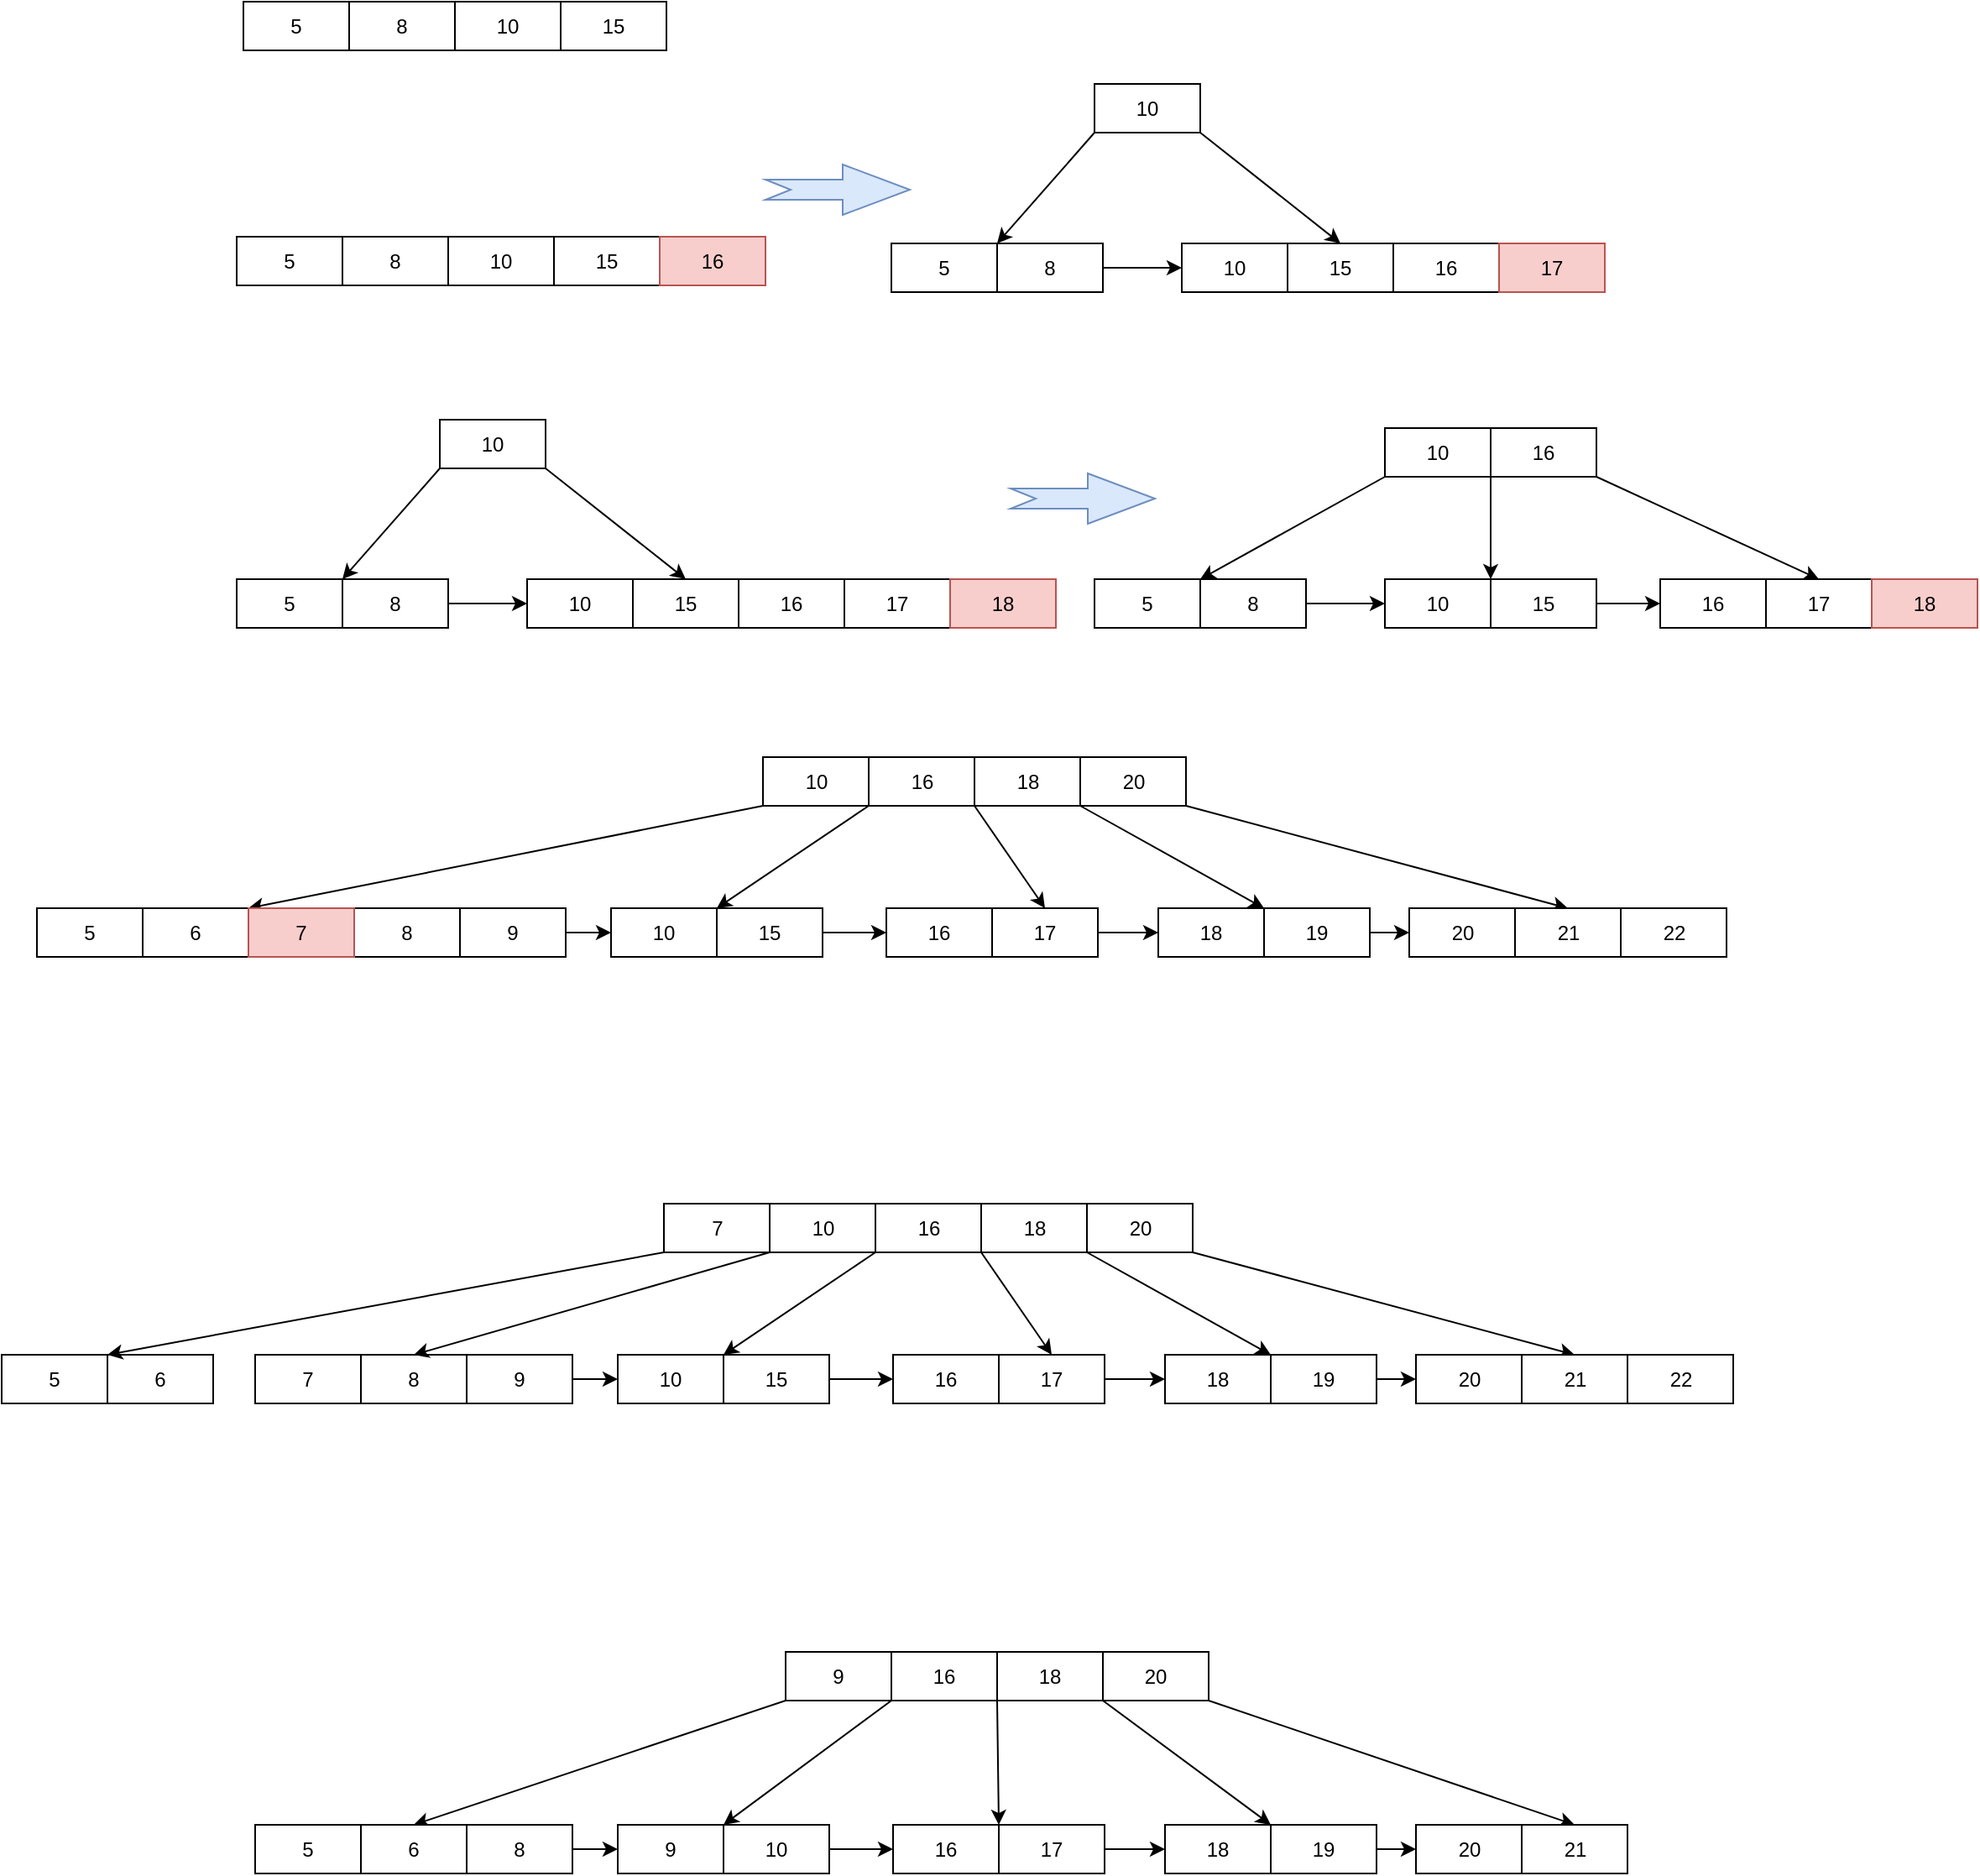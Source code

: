 <mxfile version="14.6.11" type="github">
  <diagram id="W44XO39bZFCJ-9GYB4Tx" name="Page-1">
    <mxGraphModel dx="1250" dy="582" grid="0" gridSize="10" guides="1" tooltips="1" connect="1" arrows="1" fold="1" page="1" pageScale="1" pageWidth="3300" pageHeight="4681" math="0" shadow="0">
      <root>
        <mxCell id="0" />
        <mxCell id="1" parent="0" />
        <mxCell id="6CQk6mnDEUpKW-EuEVKs-1" value="5" style="rounded=0;whiteSpace=wrap;html=1;" vertex="1" parent="1">
          <mxGeometry x="169" y="107" width="63" height="29" as="geometry" />
        </mxCell>
        <mxCell id="6CQk6mnDEUpKW-EuEVKs-2" value="8" style="rounded=0;whiteSpace=wrap;html=1;" vertex="1" parent="1">
          <mxGeometry x="232" y="107" width="63" height="29" as="geometry" />
        </mxCell>
        <mxCell id="6CQk6mnDEUpKW-EuEVKs-3" value="10" style="rounded=0;whiteSpace=wrap;html=1;" vertex="1" parent="1">
          <mxGeometry x="295" y="107" width="63" height="29" as="geometry" />
        </mxCell>
        <mxCell id="6CQk6mnDEUpKW-EuEVKs-4" value="15" style="rounded=0;whiteSpace=wrap;html=1;" vertex="1" parent="1">
          <mxGeometry x="358" y="107" width="63" height="29" as="geometry" />
        </mxCell>
        <mxCell id="6CQk6mnDEUpKW-EuEVKs-5" value="5" style="rounded=0;whiteSpace=wrap;html=1;" vertex="1" parent="1">
          <mxGeometry x="165" y="247" width="63" height="29" as="geometry" />
        </mxCell>
        <mxCell id="6CQk6mnDEUpKW-EuEVKs-6" value="8" style="rounded=0;whiteSpace=wrap;html=1;" vertex="1" parent="1">
          <mxGeometry x="228" y="247" width="63" height="29" as="geometry" />
        </mxCell>
        <mxCell id="6CQk6mnDEUpKW-EuEVKs-7" value="10" style="rounded=0;whiteSpace=wrap;html=1;" vertex="1" parent="1">
          <mxGeometry x="291" y="247" width="63" height="29" as="geometry" />
        </mxCell>
        <mxCell id="6CQk6mnDEUpKW-EuEVKs-8" value="15" style="rounded=0;whiteSpace=wrap;html=1;" vertex="1" parent="1">
          <mxGeometry x="354" y="247" width="63" height="29" as="geometry" />
        </mxCell>
        <mxCell id="6CQk6mnDEUpKW-EuEVKs-9" value="16" style="rounded=0;whiteSpace=wrap;html=1;fillColor=#f8cecc;strokeColor=#b85450;" vertex="1" parent="1">
          <mxGeometry x="417" y="247" width="63" height="29" as="geometry" />
        </mxCell>
        <mxCell id="6CQk6mnDEUpKW-EuEVKs-10" value="5" style="rounded=0;whiteSpace=wrap;html=1;" vertex="1" parent="1">
          <mxGeometry x="555" y="251" width="63" height="29" as="geometry" />
        </mxCell>
        <mxCell id="6CQk6mnDEUpKW-EuEVKs-21" style="edgeStyle=none;rounded=0;orthogonalLoop=1;jettySize=auto;html=1;exitX=1;exitY=0.5;exitDx=0;exitDy=0;" edge="1" parent="1" source="6CQk6mnDEUpKW-EuEVKs-11" target="6CQk6mnDEUpKW-EuEVKs-12">
          <mxGeometry relative="1" as="geometry" />
        </mxCell>
        <mxCell id="6CQk6mnDEUpKW-EuEVKs-11" value="8" style="rounded=0;whiteSpace=wrap;html=1;" vertex="1" parent="1">
          <mxGeometry x="618" y="251" width="63" height="29" as="geometry" />
        </mxCell>
        <mxCell id="6CQk6mnDEUpKW-EuEVKs-12" value="10" style="rounded=0;whiteSpace=wrap;html=1;" vertex="1" parent="1">
          <mxGeometry x="728" y="251" width="63" height="29" as="geometry" />
        </mxCell>
        <mxCell id="6CQk6mnDEUpKW-EuEVKs-13" value="15" style="rounded=0;whiteSpace=wrap;html=1;" vertex="1" parent="1">
          <mxGeometry x="791" y="251" width="63" height="29" as="geometry" />
        </mxCell>
        <mxCell id="6CQk6mnDEUpKW-EuEVKs-14" value="16" style="rounded=0;whiteSpace=wrap;html=1;" vertex="1" parent="1">
          <mxGeometry x="854" y="251" width="63" height="29" as="geometry" />
        </mxCell>
        <mxCell id="6CQk6mnDEUpKW-EuEVKs-19" style="edgeStyle=none;rounded=0;orthogonalLoop=1;jettySize=auto;html=1;exitX=0;exitY=1;exitDx=0;exitDy=0;entryX=0;entryY=0;entryDx=0;entryDy=0;" edge="1" parent="1" source="6CQk6mnDEUpKW-EuEVKs-18" target="6CQk6mnDEUpKW-EuEVKs-11">
          <mxGeometry relative="1" as="geometry" />
        </mxCell>
        <mxCell id="6CQk6mnDEUpKW-EuEVKs-20" style="edgeStyle=none;rounded=0;orthogonalLoop=1;jettySize=auto;html=1;exitX=1;exitY=1;exitDx=0;exitDy=0;entryX=0.5;entryY=0;entryDx=0;entryDy=0;" edge="1" parent="1" source="6CQk6mnDEUpKW-EuEVKs-18" target="6CQk6mnDEUpKW-EuEVKs-13">
          <mxGeometry relative="1" as="geometry" />
        </mxCell>
        <mxCell id="6CQk6mnDEUpKW-EuEVKs-18" value="10" style="rounded=0;whiteSpace=wrap;html=1;" vertex="1" parent="1">
          <mxGeometry x="676" y="156" width="63" height="29" as="geometry" />
        </mxCell>
        <mxCell id="6CQk6mnDEUpKW-EuEVKs-22" value="" style="html=1;shadow=0;dashed=0;align=center;verticalAlign=middle;shape=mxgraph.arrows2.arrow;dy=0.6;dx=40;notch=15;fillColor=#dae8fc;strokeColor=#6c8ebf;" vertex="1" parent="1">
          <mxGeometry x="480" y="204" width="86" height="30" as="geometry" />
        </mxCell>
        <mxCell id="6CQk6mnDEUpKW-EuEVKs-23" value="17" style="rounded=0;whiteSpace=wrap;html=1;fillColor=#f8cecc;strokeColor=#b85450;" vertex="1" parent="1">
          <mxGeometry x="917" y="251" width="63" height="29" as="geometry" />
        </mxCell>
        <mxCell id="6CQk6mnDEUpKW-EuEVKs-24" value="5" style="rounded=0;whiteSpace=wrap;html=1;" vertex="1" parent="1">
          <mxGeometry x="165" y="451" width="63" height="29" as="geometry" />
        </mxCell>
        <mxCell id="6CQk6mnDEUpKW-EuEVKs-25" style="edgeStyle=none;rounded=0;orthogonalLoop=1;jettySize=auto;html=1;exitX=1;exitY=0.5;exitDx=0;exitDy=0;" edge="1" parent="1" source="6CQk6mnDEUpKW-EuEVKs-26" target="6CQk6mnDEUpKW-EuEVKs-27">
          <mxGeometry relative="1" as="geometry" />
        </mxCell>
        <mxCell id="6CQk6mnDEUpKW-EuEVKs-26" value="8" style="rounded=0;whiteSpace=wrap;html=1;" vertex="1" parent="1">
          <mxGeometry x="228" y="451" width="63" height="29" as="geometry" />
        </mxCell>
        <mxCell id="6CQk6mnDEUpKW-EuEVKs-27" value="10" style="rounded=0;whiteSpace=wrap;html=1;" vertex="1" parent="1">
          <mxGeometry x="338" y="451" width="63" height="29" as="geometry" />
        </mxCell>
        <mxCell id="6CQk6mnDEUpKW-EuEVKs-28" value="15" style="rounded=0;whiteSpace=wrap;html=1;" vertex="1" parent="1">
          <mxGeometry x="401" y="451" width="63" height="29" as="geometry" />
        </mxCell>
        <mxCell id="6CQk6mnDEUpKW-EuEVKs-29" value="16" style="rounded=0;whiteSpace=wrap;html=1;" vertex="1" parent="1">
          <mxGeometry x="464" y="451" width="63" height="29" as="geometry" />
        </mxCell>
        <mxCell id="6CQk6mnDEUpKW-EuEVKs-30" style="edgeStyle=none;rounded=0;orthogonalLoop=1;jettySize=auto;html=1;exitX=0;exitY=1;exitDx=0;exitDy=0;entryX=0;entryY=0;entryDx=0;entryDy=0;" edge="1" parent="1" source="6CQk6mnDEUpKW-EuEVKs-32" target="6CQk6mnDEUpKW-EuEVKs-26">
          <mxGeometry relative="1" as="geometry" />
        </mxCell>
        <mxCell id="6CQk6mnDEUpKW-EuEVKs-31" style="edgeStyle=none;rounded=0;orthogonalLoop=1;jettySize=auto;html=1;exitX=1;exitY=1;exitDx=0;exitDy=0;entryX=0.5;entryY=0;entryDx=0;entryDy=0;" edge="1" parent="1" source="6CQk6mnDEUpKW-EuEVKs-32" target="6CQk6mnDEUpKW-EuEVKs-28">
          <mxGeometry relative="1" as="geometry" />
        </mxCell>
        <mxCell id="6CQk6mnDEUpKW-EuEVKs-32" value="10" style="rounded=0;whiteSpace=wrap;html=1;" vertex="1" parent="1">
          <mxGeometry x="286" y="356" width="63" height="29" as="geometry" />
        </mxCell>
        <mxCell id="6CQk6mnDEUpKW-EuEVKs-33" value="17" style="rounded=0;whiteSpace=wrap;html=1;" vertex="1" parent="1">
          <mxGeometry x="527" y="451" width="63" height="29" as="geometry" />
        </mxCell>
        <mxCell id="6CQk6mnDEUpKW-EuEVKs-34" value="18" style="rounded=0;whiteSpace=wrap;html=1;fillColor=#f8cecc;strokeColor=#b85450;" vertex="1" parent="1">
          <mxGeometry x="590" y="451" width="63" height="29" as="geometry" />
        </mxCell>
        <mxCell id="6CQk6mnDEUpKW-EuEVKs-35" value="5" style="rounded=0;whiteSpace=wrap;html=1;" vertex="1" parent="1">
          <mxGeometry x="676" y="451" width="63" height="29" as="geometry" />
        </mxCell>
        <mxCell id="6CQk6mnDEUpKW-EuEVKs-36" style="edgeStyle=none;rounded=0;orthogonalLoop=1;jettySize=auto;html=1;exitX=1;exitY=0.5;exitDx=0;exitDy=0;" edge="1" parent="1" source="6CQk6mnDEUpKW-EuEVKs-37" target="6CQk6mnDEUpKW-EuEVKs-38">
          <mxGeometry relative="1" as="geometry" />
        </mxCell>
        <mxCell id="6CQk6mnDEUpKW-EuEVKs-37" value="8" style="rounded=0;whiteSpace=wrap;html=1;" vertex="1" parent="1">
          <mxGeometry x="739" y="451" width="63" height="29" as="geometry" />
        </mxCell>
        <mxCell id="6CQk6mnDEUpKW-EuEVKs-38" value="10" style="rounded=0;whiteSpace=wrap;html=1;" vertex="1" parent="1">
          <mxGeometry x="849" y="451" width="63" height="29" as="geometry" />
        </mxCell>
        <mxCell id="6CQk6mnDEUpKW-EuEVKs-59" style="edgeStyle=none;rounded=0;orthogonalLoop=1;jettySize=auto;html=1;exitX=1;exitY=0.5;exitDx=0;exitDy=0;entryX=0;entryY=0.5;entryDx=0;entryDy=0;" edge="1" parent="1" source="6CQk6mnDEUpKW-EuEVKs-39" target="6CQk6mnDEUpKW-EuEVKs-40">
          <mxGeometry relative="1" as="geometry" />
        </mxCell>
        <mxCell id="6CQk6mnDEUpKW-EuEVKs-39" value="15" style="rounded=0;whiteSpace=wrap;html=1;" vertex="1" parent="1">
          <mxGeometry x="912" y="451" width="63" height="29" as="geometry" />
        </mxCell>
        <mxCell id="6CQk6mnDEUpKW-EuEVKs-40" value="16" style="rounded=0;whiteSpace=wrap;html=1;" vertex="1" parent="1">
          <mxGeometry x="1013" y="451" width="63" height="29" as="geometry" />
        </mxCell>
        <mxCell id="6CQk6mnDEUpKW-EuEVKs-41" style="edgeStyle=none;rounded=0;orthogonalLoop=1;jettySize=auto;html=1;exitX=0;exitY=1;exitDx=0;exitDy=0;entryX=0;entryY=0;entryDx=0;entryDy=0;" edge="1" parent="1" source="6CQk6mnDEUpKW-EuEVKs-43" target="6CQk6mnDEUpKW-EuEVKs-37">
          <mxGeometry relative="1" as="geometry" />
        </mxCell>
        <mxCell id="6CQk6mnDEUpKW-EuEVKs-42" style="edgeStyle=none;rounded=0;orthogonalLoop=1;jettySize=auto;html=1;exitX=1;exitY=1;exitDx=0;exitDy=0;entryX=0;entryY=0;entryDx=0;entryDy=0;" edge="1" parent="1" source="6CQk6mnDEUpKW-EuEVKs-43" target="6CQk6mnDEUpKW-EuEVKs-39">
          <mxGeometry relative="1" as="geometry" />
        </mxCell>
        <mxCell id="6CQk6mnDEUpKW-EuEVKs-43" value="10" style="rounded=0;whiteSpace=wrap;html=1;" vertex="1" parent="1">
          <mxGeometry x="849" y="361" width="63" height="29" as="geometry" />
        </mxCell>
        <mxCell id="6CQk6mnDEUpKW-EuEVKs-44" value="17" style="rounded=0;whiteSpace=wrap;html=1;" vertex="1" parent="1">
          <mxGeometry x="1076" y="451" width="63" height="29" as="geometry" />
        </mxCell>
        <mxCell id="6CQk6mnDEUpKW-EuEVKs-45" value="18" style="rounded=0;whiteSpace=wrap;html=1;fillColor=#f8cecc;strokeColor=#b85450;" vertex="1" parent="1">
          <mxGeometry x="1139" y="451" width="63" height="29" as="geometry" />
        </mxCell>
        <mxCell id="6CQk6mnDEUpKW-EuEVKs-58" style="edgeStyle=none;rounded=0;orthogonalLoop=1;jettySize=auto;html=1;exitX=1;exitY=1;exitDx=0;exitDy=0;entryX=0.5;entryY=0;entryDx=0;entryDy=0;" edge="1" parent="1" source="6CQk6mnDEUpKW-EuEVKs-57" target="6CQk6mnDEUpKW-EuEVKs-44">
          <mxGeometry relative="1" as="geometry" />
        </mxCell>
        <mxCell id="6CQk6mnDEUpKW-EuEVKs-57" value="16" style="rounded=0;whiteSpace=wrap;html=1;" vertex="1" parent="1">
          <mxGeometry x="912" y="361" width="63" height="29" as="geometry" />
        </mxCell>
        <mxCell id="6CQk6mnDEUpKW-EuEVKs-60" value="" style="html=1;shadow=0;dashed=0;align=center;verticalAlign=middle;shape=mxgraph.arrows2.arrow;dy=0.6;dx=40;notch=15;fillColor=#dae8fc;strokeColor=#6c8ebf;" vertex="1" parent="1">
          <mxGeometry x="626" y="388" width="86" height="30" as="geometry" />
        </mxCell>
        <mxCell id="6CQk6mnDEUpKW-EuEVKs-61" value="8" style="rounded=0;whiteSpace=wrap;html=1;" vertex="1" parent="1">
          <mxGeometry x="235" y="647" width="63" height="29" as="geometry" />
        </mxCell>
        <mxCell id="6CQk6mnDEUpKW-EuEVKs-62" style="edgeStyle=none;rounded=0;orthogonalLoop=1;jettySize=auto;html=1;exitX=1;exitY=0.5;exitDx=0;exitDy=0;" edge="1" parent="1" source="6CQk6mnDEUpKW-EuEVKs-63" target="6CQk6mnDEUpKW-EuEVKs-64">
          <mxGeometry relative="1" as="geometry" />
        </mxCell>
        <mxCell id="6CQk6mnDEUpKW-EuEVKs-63" value="9" style="rounded=0;whiteSpace=wrap;html=1;" vertex="1" parent="1">
          <mxGeometry x="298" y="647" width="63" height="29" as="geometry" />
        </mxCell>
        <mxCell id="6CQk6mnDEUpKW-EuEVKs-64" value="10" style="rounded=0;whiteSpace=wrap;html=1;" vertex="1" parent="1">
          <mxGeometry x="388" y="647" width="63" height="29" as="geometry" />
        </mxCell>
        <mxCell id="6CQk6mnDEUpKW-EuEVKs-65" style="edgeStyle=none;rounded=0;orthogonalLoop=1;jettySize=auto;html=1;exitX=1;exitY=0.5;exitDx=0;exitDy=0;entryX=0;entryY=0.5;entryDx=0;entryDy=0;" edge="1" parent="1" source="6CQk6mnDEUpKW-EuEVKs-66" target="6CQk6mnDEUpKW-EuEVKs-67">
          <mxGeometry relative="1" as="geometry" />
        </mxCell>
        <mxCell id="6CQk6mnDEUpKW-EuEVKs-66" value="15" style="rounded=0;whiteSpace=wrap;html=1;" vertex="1" parent="1">
          <mxGeometry x="451" y="647" width="63" height="29" as="geometry" />
        </mxCell>
        <mxCell id="6CQk6mnDEUpKW-EuEVKs-67" value="16" style="rounded=0;whiteSpace=wrap;html=1;" vertex="1" parent="1">
          <mxGeometry x="552" y="647" width="63" height="29" as="geometry" />
        </mxCell>
        <mxCell id="6CQk6mnDEUpKW-EuEVKs-68" style="edgeStyle=none;rounded=0;orthogonalLoop=1;jettySize=auto;html=1;exitX=0;exitY=1;exitDx=0;exitDy=0;entryX=1;entryY=0;entryDx=0;entryDy=0;" edge="1" parent="1" source="6CQk6mnDEUpKW-EuEVKs-70" target="6CQk6mnDEUpKW-EuEVKs-78">
          <mxGeometry relative="1" as="geometry" />
        </mxCell>
        <mxCell id="6CQk6mnDEUpKW-EuEVKs-69" style="edgeStyle=none;rounded=0;orthogonalLoop=1;jettySize=auto;html=1;exitX=1;exitY=1;exitDx=0;exitDy=0;entryX=0;entryY=0;entryDx=0;entryDy=0;" edge="1" parent="1" source="6CQk6mnDEUpKW-EuEVKs-70" target="6CQk6mnDEUpKW-EuEVKs-66">
          <mxGeometry relative="1" as="geometry" />
        </mxCell>
        <mxCell id="6CQk6mnDEUpKW-EuEVKs-70" value="10" style="rounded=0;whiteSpace=wrap;html=1;" vertex="1" parent="1">
          <mxGeometry x="478.5" y="557" width="63" height="29" as="geometry" />
        </mxCell>
        <mxCell id="6CQk6mnDEUpKW-EuEVKs-86" style="edgeStyle=none;rounded=0;orthogonalLoop=1;jettySize=auto;html=1;exitX=1;exitY=0.5;exitDx=0;exitDy=0;entryX=0;entryY=0.5;entryDx=0;entryDy=0;" edge="1" parent="1" source="6CQk6mnDEUpKW-EuEVKs-71" target="6CQk6mnDEUpKW-EuEVKs-72">
          <mxGeometry relative="1" as="geometry" />
        </mxCell>
        <mxCell id="6CQk6mnDEUpKW-EuEVKs-71" value="17" style="rounded=0;whiteSpace=wrap;html=1;" vertex="1" parent="1">
          <mxGeometry x="615" y="647" width="63" height="29" as="geometry" />
        </mxCell>
        <mxCell id="6CQk6mnDEUpKW-EuEVKs-72" value="18" style="rounded=0;whiteSpace=wrap;html=1;" vertex="1" parent="1">
          <mxGeometry x="714" y="647" width="63" height="29" as="geometry" />
        </mxCell>
        <mxCell id="6CQk6mnDEUpKW-EuEVKs-73" style="edgeStyle=none;rounded=0;orthogonalLoop=1;jettySize=auto;html=1;exitX=1;exitY=1;exitDx=0;exitDy=0;entryX=0.5;entryY=0;entryDx=0;entryDy=0;" edge="1" parent="1" source="6CQk6mnDEUpKW-EuEVKs-74" target="6CQk6mnDEUpKW-EuEVKs-71">
          <mxGeometry relative="1" as="geometry" />
        </mxCell>
        <mxCell id="6CQk6mnDEUpKW-EuEVKs-74" value="16" style="rounded=0;whiteSpace=wrap;html=1;" vertex="1" parent="1">
          <mxGeometry x="541.5" y="557" width="63" height="29" as="geometry" />
        </mxCell>
        <mxCell id="6CQk6mnDEUpKW-EuEVKs-83" style="edgeStyle=none;rounded=0;orthogonalLoop=1;jettySize=auto;html=1;exitX=1;exitY=1;exitDx=0;exitDy=0;entryX=0;entryY=0;entryDx=0;entryDy=0;" edge="1" parent="1" source="6CQk6mnDEUpKW-EuEVKs-75" target="6CQk6mnDEUpKW-EuEVKs-79">
          <mxGeometry relative="1" as="geometry" />
        </mxCell>
        <mxCell id="6CQk6mnDEUpKW-EuEVKs-75" value="18" style="rounded=0;whiteSpace=wrap;html=1;" vertex="1" parent="1">
          <mxGeometry x="604.5" y="557" width="63" height="29" as="geometry" />
        </mxCell>
        <mxCell id="6CQk6mnDEUpKW-EuEVKs-84" style="edgeStyle=none;rounded=0;orthogonalLoop=1;jettySize=auto;html=1;exitX=1;exitY=1;exitDx=0;exitDy=0;entryX=0.5;entryY=0;entryDx=0;entryDy=0;" edge="1" parent="1" source="6CQk6mnDEUpKW-EuEVKs-76" target="6CQk6mnDEUpKW-EuEVKs-81">
          <mxGeometry relative="1" as="geometry" />
        </mxCell>
        <mxCell id="6CQk6mnDEUpKW-EuEVKs-76" value="20" style="rounded=0;whiteSpace=wrap;html=1;" vertex="1" parent="1">
          <mxGeometry x="667.5" y="557" width="63" height="29" as="geometry" />
        </mxCell>
        <mxCell id="6CQk6mnDEUpKW-EuEVKs-77" value="5" style="rounded=0;whiteSpace=wrap;html=1;" vertex="1" parent="1">
          <mxGeometry x="46" y="647" width="63" height="29" as="geometry" />
        </mxCell>
        <mxCell id="6CQk6mnDEUpKW-EuEVKs-78" value="6" style="rounded=0;whiteSpace=wrap;html=1;" vertex="1" parent="1">
          <mxGeometry x="109" y="647" width="63" height="29" as="geometry" />
        </mxCell>
        <mxCell id="6CQk6mnDEUpKW-EuEVKs-88" style="edgeStyle=none;rounded=0;orthogonalLoop=1;jettySize=auto;html=1;exitX=1;exitY=0.5;exitDx=0;exitDy=0;entryX=0;entryY=0.5;entryDx=0;entryDy=0;" edge="1" parent="1" source="6CQk6mnDEUpKW-EuEVKs-79" target="6CQk6mnDEUpKW-EuEVKs-80">
          <mxGeometry relative="1" as="geometry" />
        </mxCell>
        <mxCell id="6CQk6mnDEUpKW-EuEVKs-79" value="19" style="rounded=0;whiteSpace=wrap;html=1;" vertex="1" parent="1">
          <mxGeometry x="777" y="647" width="63" height="29" as="geometry" />
        </mxCell>
        <mxCell id="6CQk6mnDEUpKW-EuEVKs-80" value="20" style="rounded=0;whiteSpace=wrap;html=1;" vertex="1" parent="1">
          <mxGeometry x="863.5" y="647" width="63" height="29" as="geometry" />
        </mxCell>
        <mxCell id="6CQk6mnDEUpKW-EuEVKs-81" value="21" style="rounded=0;whiteSpace=wrap;html=1;" vertex="1" parent="1">
          <mxGeometry x="926.5" y="647" width="63" height="29" as="geometry" />
        </mxCell>
        <mxCell id="6CQk6mnDEUpKW-EuEVKs-82" value="22" style="rounded=0;whiteSpace=wrap;html=1;" vertex="1" parent="1">
          <mxGeometry x="989.5" y="647" width="63" height="29" as="geometry" />
        </mxCell>
        <mxCell id="6CQk6mnDEUpKW-EuEVKs-89" value="7" style="rounded=0;whiteSpace=wrap;html=1;fillColor=#f8cecc;strokeColor=#b85450;" vertex="1" parent="1">
          <mxGeometry x="172" y="647" width="63" height="29" as="geometry" />
        </mxCell>
        <mxCell id="6CQk6mnDEUpKW-EuEVKs-90" value="8" style="rounded=0;whiteSpace=wrap;html=1;" vertex="1" parent="1">
          <mxGeometry x="239" y="913" width="63" height="29" as="geometry" />
        </mxCell>
        <mxCell id="6CQk6mnDEUpKW-EuEVKs-91" style="edgeStyle=none;rounded=0;orthogonalLoop=1;jettySize=auto;html=1;exitX=1;exitY=0.5;exitDx=0;exitDy=0;" edge="1" parent="1" source="6CQk6mnDEUpKW-EuEVKs-92" target="6CQk6mnDEUpKW-EuEVKs-93">
          <mxGeometry relative="1" as="geometry" />
        </mxCell>
        <mxCell id="6CQk6mnDEUpKW-EuEVKs-92" value="9" style="rounded=0;whiteSpace=wrap;html=1;" vertex="1" parent="1">
          <mxGeometry x="302" y="913" width="63" height="29" as="geometry" />
        </mxCell>
        <mxCell id="6CQk6mnDEUpKW-EuEVKs-93" value="10" style="rounded=0;whiteSpace=wrap;html=1;" vertex="1" parent="1">
          <mxGeometry x="392" y="913" width="63" height="29" as="geometry" />
        </mxCell>
        <mxCell id="6CQk6mnDEUpKW-EuEVKs-94" style="edgeStyle=none;rounded=0;orthogonalLoop=1;jettySize=auto;html=1;exitX=1;exitY=0.5;exitDx=0;exitDy=0;entryX=0;entryY=0.5;entryDx=0;entryDy=0;" edge="1" parent="1" source="6CQk6mnDEUpKW-EuEVKs-95" target="6CQk6mnDEUpKW-EuEVKs-96">
          <mxGeometry relative="1" as="geometry" />
        </mxCell>
        <mxCell id="6CQk6mnDEUpKW-EuEVKs-95" value="15" style="rounded=0;whiteSpace=wrap;html=1;" vertex="1" parent="1">
          <mxGeometry x="455" y="913" width="63" height="29" as="geometry" />
        </mxCell>
        <mxCell id="6CQk6mnDEUpKW-EuEVKs-96" value="16" style="rounded=0;whiteSpace=wrap;html=1;" vertex="1" parent="1">
          <mxGeometry x="556" y="913" width="63" height="29" as="geometry" />
        </mxCell>
        <mxCell id="6CQk6mnDEUpKW-EuEVKs-98" style="edgeStyle=none;rounded=0;orthogonalLoop=1;jettySize=auto;html=1;exitX=1;exitY=1;exitDx=0;exitDy=0;entryX=0;entryY=0;entryDx=0;entryDy=0;" edge="1" parent="1" source="6CQk6mnDEUpKW-EuEVKs-99" target="6CQk6mnDEUpKW-EuEVKs-95">
          <mxGeometry relative="1" as="geometry" />
        </mxCell>
        <mxCell id="6CQk6mnDEUpKW-EuEVKs-99" value="10" style="rounded=0;whiteSpace=wrap;html=1;" vertex="1" parent="1">
          <mxGeometry x="482.5" y="823" width="63" height="29" as="geometry" />
        </mxCell>
        <mxCell id="6CQk6mnDEUpKW-EuEVKs-100" style="edgeStyle=none;rounded=0;orthogonalLoop=1;jettySize=auto;html=1;exitX=1;exitY=0.5;exitDx=0;exitDy=0;entryX=0;entryY=0.5;entryDx=0;entryDy=0;" edge="1" parent="1" source="6CQk6mnDEUpKW-EuEVKs-101" target="6CQk6mnDEUpKW-EuEVKs-102">
          <mxGeometry relative="1" as="geometry" />
        </mxCell>
        <mxCell id="6CQk6mnDEUpKW-EuEVKs-101" value="17" style="rounded=0;whiteSpace=wrap;html=1;" vertex="1" parent="1">
          <mxGeometry x="619" y="913" width="63" height="29" as="geometry" />
        </mxCell>
        <mxCell id="6CQk6mnDEUpKW-EuEVKs-102" value="18" style="rounded=0;whiteSpace=wrap;html=1;" vertex="1" parent="1">
          <mxGeometry x="718" y="913" width="63" height="29" as="geometry" />
        </mxCell>
        <mxCell id="6CQk6mnDEUpKW-EuEVKs-103" style="edgeStyle=none;rounded=0;orthogonalLoop=1;jettySize=auto;html=1;exitX=1;exitY=1;exitDx=0;exitDy=0;entryX=0.5;entryY=0;entryDx=0;entryDy=0;" edge="1" parent="1" source="6CQk6mnDEUpKW-EuEVKs-104" target="6CQk6mnDEUpKW-EuEVKs-101">
          <mxGeometry relative="1" as="geometry" />
        </mxCell>
        <mxCell id="6CQk6mnDEUpKW-EuEVKs-104" value="16" style="rounded=0;whiteSpace=wrap;html=1;" vertex="1" parent="1">
          <mxGeometry x="545.5" y="823" width="63" height="29" as="geometry" />
        </mxCell>
        <mxCell id="6CQk6mnDEUpKW-EuEVKs-105" style="edgeStyle=none;rounded=0;orthogonalLoop=1;jettySize=auto;html=1;exitX=1;exitY=1;exitDx=0;exitDy=0;entryX=0;entryY=0;entryDx=0;entryDy=0;" edge="1" parent="1" source="6CQk6mnDEUpKW-EuEVKs-106" target="6CQk6mnDEUpKW-EuEVKs-112">
          <mxGeometry relative="1" as="geometry" />
        </mxCell>
        <mxCell id="6CQk6mnDEUpKW-EuEVKs-106" value="18" style="rounded=0;whiteSpace=wrap;html=1;" vertex="1" parent="1">
          <mxGeometry x="608.5" y="823" width="63" height="29" as="geometry" />
        </mxCell>
        <mxCell id="6CQk6mnDEUpKW-EuEVKs-107" style="edgeStyle=none;rounded=0;orthogonalLoop=1;jettySize=auto;html=1;exitX=1;exitY=1;exitDx=0;exitDy=0;entryX=0.5;entryY=0;entryDx=0;entryDy=0;" edge="1" parent="1" source="6CQk6mnDEUpKW-EuEVKs-108" target="6CQk6mnDEUpKW-EuEVKs-114">
          <mxGeometry relative="1" as="geometry" />
        </mxCell>
        <mxCell id="6CQk6mnDEUpKW-EuEVKs-108" value="20" style="rounded=0;whiteSpace=wrap;html=1;" vertex="1" parent="1">
          <mxGeometry x="671.5" y="823" width="63" height="29" as="geometry" />
        </mxCell>
        <mxCell id="6CQk6mnDEUpKW-EuEVKs-109" value="5" style="rounded=0;whiteSpace=wrap;html=1;" vertex="1" parent="1">
          <mxGeometry x="25" y="913" width="63" height="29" as="geometry" />
        </mxCell>
        <mxCell id="6CQk6mnDEUpKW-EuEVKs-110" value="6" style="rounded=0;whiteSpace=wrap;html=1;" vertex="1" parent="1">
          <mxGeometry x="88" y="913" width="63" height="29" as="geometry" />
        </mxCell>
        <mxCell id="6CQk6mnDEUpKW-EuEVKs-111" style="edgeStyle=none;rounded=0;orthogonalLoop=1;jettySize=auto;html=1;exitX=1;exitY=0.5;exitDx=0;exitDy=0;entryX=0;entryY=0.5;entryDx=0;entryDy=0;" edge="1" parent="1" source="6CQk6mnDEUpKW-EuEVKs-112" target="6CQk6mnDEUpKW-EuEVKs-113">
          <mxGeometry relative="1" as="geometry" />
        </mxCell>
        <mxCell id="6CQk6mnDEUpKW-EuEVKs-112" value="19" style="rounded=0;whiteSpace=wrap;html=1;" vertex="1" parent="1">
          <mxGeometry x="781" y="913" width="63" height="29" as="geometry" />
        </mxCell>
        <mxCell id="6CQk6mnDEUpKW-EuEVKs-113" value="20" style="rounded=0;whiteSpace=wrap;html=1;" vertex="1" parent="1">
          <mxGeometry x="867.5" y="913" width="63" height="29" as="geometry" />
        </mxCell>
        <mxCell id="6CQk6mnDEUpKW-EuEVKs-114" value="21" style="rounded=0;whiteSpace=wrap;html=1;" vertex="1" parent="1">
          <mxGeometry x="930.5" y="913" width="63" height="29" as="geometry" />
        </mxCell>
        <mxCell id="6CQk6mnDEUpKW-EuEVKs-115" value="22" style="rounded=0;whiteSpace=wrap;html=1;" vertex="1" parent="1">
          <mxGeometry x="993.5" y="913" width="63" height="29" as="geometry" />
        </mxCell>
        <mxCell id="6CQk6mnDEUpKW-EuEVKs-116" value="7" style="rounded=0;whiteSpace=wrap;html=1;" vertex="1" parent="1">
          <mxGeometry x="176" y="913" width="63" height="29" as="geometry" />
        </mxCell>
        <mxCell id="6CQk6mnDEUpKW-EuEVKs-118" style="edgeStyle=none;rounded=0;orthogonalLoop=1;jettySize=auto;html=1;exitX=1;exitY=1;exitDx=0;exitDy=0;entryX=0.5;entryY=0;entryDx=0;entryDy=0;" edge="1" parent="1" source="6CQk6mnDEUpKW-EuEVKs-117" target="6CQk6mnDEUpKW-EuEVKs-90">
          <mxGeometry relative="1" as="geometry" />
        </mxCell>
        <mxCell id="6CQk6mnDEUpKW-EuEVKs-119" style="edgeStyle=none;rounded=0;orthogonalLoop=1;jettySize=auto;html=1;exitX=0;exitY=1;exitDx=0;exitDy=0;entryX=0;entryY=0;entryDx=0;entryDy=0;" edge="1" parent="1" source="6CQk6mnDEUpKW-EuEVKs-117" target="6CQk6mnDEUpKW-EuEVKs-110">
          <mxGeometry relative="1" as="geometry" />
        </mxCell>
        <mxCell id="6CQk6mnDEUpKW-EuEVKs-117" value="7" style="rounded=0;whiteSpace=wrap;html=1;" vertex="1" parent="1">
          <mxGeometry x="419.5" y="823" width="63" height="29" as="geometry" />
        </mxCell>
        <mxCell id="6CQk6mnDEUpKW-EuEVKs-152" style="edgeStyle=none;rounded=0;orthogonalLoop=1;jettySize=auto;html=1;exitX=1;exitY=0.5;exitDx=0;exitDy=0;entryX=0;entryY=0.5;entryDx=0;entryDy=0;" edge="1" parent="1" source="6CQk6mnDEUpKW-EuEVKs-120" target="6CQk6mnDEUpKW-EuEVKs-123">
          <mxGeometry relative="1" as="geometry" />
        </mxCell>
        <mxCell id="6CQk6mnDEUpKW-EuEVKs-120" value="8" style="rounded=0;whiteSpace=wrap;html=1;" vertex="1" parent="1">
          <mxGeometry x="302" y="1193" width="63" height="29" as="geometry" />
        </mxCell>
        <mxCell id="6CQk6mnDEUpKW-EuEVKs-123" value="9" style="rounded=0;whiteSpace=wrap;html=1;" vertex="1" parent="1">
          <mxGeometry x="392" y="1193" width="63" height="29" as="geometry" />
        </mxCell>
        <mxCell id="6CQk6mnDEUpKW-EuEVKs-124" style="edgeStyle=none;rounded=0;orthogonalLoop=1;jettySize=auto;html=1;exitX=1;exitY=0.5;exitDx=0;exitDy=0;entryX=0;entryY=0.5;entryDx=0;entryDy=0;" edge="1" parent="1" source="6CQk6mnDEUpKW-EuEVKs-125" target="6CQk6mnDEUpKW-EuEVKs-126">
          <mxGeometry relative="1" as="geometry" />
        </mxCell>
        <mxCell id="6CQk6mnDEUpKW-EuEVKs-125" value="10" style="rounded=0;whiteSpace=wrap;html=1;" vertex="1" parent="1">
          <mxGeometry x="455" y="1193" width="63" height="29" as="geometry" />
        </mxCell>
        <mxCell id="6CQk6mnDEUpKW-EuEVKs-126" value="16" style="rounded=0;whiteSpace=wrap;html=1;" vertex="1" parent="1">
          <mxGeometry x="556" y="1193" width="63" height="29" as="geometry" />
        </mxCell>
        <mxCell id="6CQk6mnDEUpKW-EuEVKs-127" style="edgeStyle=none;rounded=0;orthogonalLoop=1;jettySize=auto;html=1;exitX=1;exitY=1;exitDx=0;exitDy=0;entryX=0;entryY=0;entryDx=0;entryDy=0;" edge="1" parent="1" source="6CQk6mnDEUpKW-EuEVKs-128" target="6CQk6mnDEUpKW-EuEVKs-125">
          <mxGeometry relative="1" as="geometry" />
        </mxCell>
        <mxCell id="6CQk6mnDEUpKW-EuEVKs-154" style="edgeStyle=none;rounded=0;orthogonalLoop=1;jettySize=auto;html=1;exitX=0;exitY=1;exitDx=0;exitDy=0;entryX=0.5;entryY=0;entryDx=0;entryDy=0;" edge="1" parent="1" source="6CQk6mnDEUpKW-EuEVKs-128" target="6CQk6mnDEUpKW-EuEVKs-139">
          <mxGeometry relative="1" as="geometry" />
        </mxCell>
        <mxCell id="6CQk6mnDEUpKW-EuEVKs-128" value="9" style="rounded=0;whiteSpace=wrap;html=1;" vertex="1" parent="1">
          <mxGeometry x="492" y="1090" width="63" height="29" as="geometry" />
        </mxCell>
        <mxCell id="6CQk6mnDEUpKW-EuEVKs-129" style="edgeStyle=none;rounded=0;orthogonalLoop=1;jettySize=auto;html=1;exitX=1;exitY=0.5;exitDx=0;exitDy=0;entryX=0;entryY=0.5;entryDx=0;entryDy=0;" edge="1" parent="1" source="6CQk6mnDEUpKW-EuEVKs-130" target="6CQk6mnDEUpKW-EuEVKs-131">
          <mxGeometry relative="1" as="geometry" />
        </mxCell>
        <mxCell id="6CQk6mnDEUpKW-EuEVKs-130" value="17" style="rounded=0;whiteSpace=wrap;html=1;" vertex="1" parent="1">
          <mxGeometry x="619" y="1193" width="63" height="29" as="geometry" />
        </mxCell>
        <mxCell id="6CQk6mnDEUpKW-EuEVKs-131" value="18" style="rounded=0;whiteSpace=wrap;html=1;" vertex="1" parent="1">
          <mxGeometry x="718" y="1193" width="63" height="29" as="geometry" />
        </mxCell>
        <mxCell id="6CQk6mnDEUpKW-EuEVKs-133" value="16" style="rounded=0;whiteSpace=wrap;html=1;" vertex="1" parent="1">
          <mxGeometry x="555" y="1090" width="63" height="29" as="geometry" />
        </mxCell>
        <mxCell id="6CQk6mnDEUpKW-EuEVKs-134" style="edgeStyle=none;rounded=0;orthogonalLoop=1;jettySize=auto;html=1;exitX=1;exitY=1;exitDx=0;exitDy=0;entryX=0;entryY=0;entryDx=0;entryDy=0;" edge="1" parent="1" source="6CQk6mnDEUpKW-EuEVKs-135" target="6CQk6mnDEUpKW-EuEVKs-141">
          <mxGeometry relative="1" as="geometry" />
        </mxCell>
        <mxCell id="6CQk6mnDEUpKW-EuEVKs-149" style="edgeStyle=none;rounded=0;orthogonalLoop=1;jettySize=auto;html=1;exitX=0;exitY=1;exitDx=0;exitDy=0;entryX=1;entryY=0;entryDx=0;entryDy=0;" edge="1" parent="1" source="6CQk6mnDEUpKW-EuEVKs-135" target="6CQk6mnDEUpKW-EuEVKs-126">
          <mxGeometry relative="1" as="geometry" />
        </mxCell>
        <mxCell id="6CQk6mnDEUpKW-EuEVKs-135" value="18" style="rounded=0;whiteSpace=wrap;html=1;" vertex="1" parent="1">
          <mxGeometry x="618" y="1090" width="63" height="29" as="geometry" />
        </mxCell>
        <mxCell id="6CQk6mnDEUpKW-EuEVKs-136" style="edgeStyle=none;rounded=0;orthogonalLoop=1;jettySize=auto;html=1;exitX=1;exitY=1;exitDx=0;exitDy=0;entryX=0.5;entryY=0;entryDx=0;entryDy=0;" edge="1" parent="1" source="6CQk6mnDEUpKW-EuEVKs-137" target="6CQk6mnDEUpKW-EuEVKs-143">
          <mxGeometry relative="1" as="geometry" />
        </mxCell>
        <mxCell id="6CQk6mnDEUpKW-EuEVKs-137" value="20" style="rounded=0;whiteSpace=wrap;html=1;" vertex="1" parent="1">
          <mxGeometry x="681" y="1090" width="63" height="29" as="geometry" />
        </mxCell>
        <mxCell id="6CQk6mnDEUpKW-EuEVKs-138" value="5" style="rounded=0;whiteSpace=wrap;html=1;" vertex="1" parent="1">
          <mxGeometry x="176" y="1193" width="63" height="29" as="geometry" />
        </mxCell>
        <mxCell id="6CQk6mnDEUpKW-EuEVKs-139" value="6" style="rounded=0;whiteSpace=wrap;html=1;" vertex="1" parent="1">
          <mxGeometry x="239" y="1193" width="63" height="29" as="geometry" />
        </mxCell>
        <mxCell id="6CQk6mnDEUpKW-EuEVKs-140" style="edgeStyle=none;rounded=0;orthogonalLoop=1;jettySize=auto;html=1;exitX=1;exitY=0.5;exitDx=0;exitDy=0;entryX=0;entryY=0.5;entryDx=0;entryDy=0;" edge="1" parent="1" source="6CQk6mnDEUpKW-EuEVKs-141" target="6CQk6mnDEUpKW-EuEVKs-142">
          <mxGeometry relative="1" as="geometry" />
        </mxCell>
        <mxCell id="6CQk6mnDEUpKW-EuEVKs-141" value="19" style="rounded=0;whiteSpace=wrap;html=1;" vertex="1" parent="1">
          <mxGeometry x="781" y="1193" width="63" height="29" as="geometry" />
        </mxCell>
        <mxCell id="6CQk6mnDEUpKW-EuEVKs-142" value="20" style="rounded=0;whiteSpace=wrap;html=1;" vertex="1" parent="1">
          <mxGeometry x="867.5" y="1193" width="63" height="29" as="geometry" />
        </mxCell>
        <mxCell id="6CQk6mnDEUpKW-EuEVKs-143" value="21" style="rounded=0;whiteSpace=wrap;html=1;" vertex="1" parent="1">
          <mxGeometry x="930.5" y="1193" width="63" height="29" as="geometry" />
        </mxCell>
      </root>
    </mxGraphModel>
  </diagram>
</mxfile>
